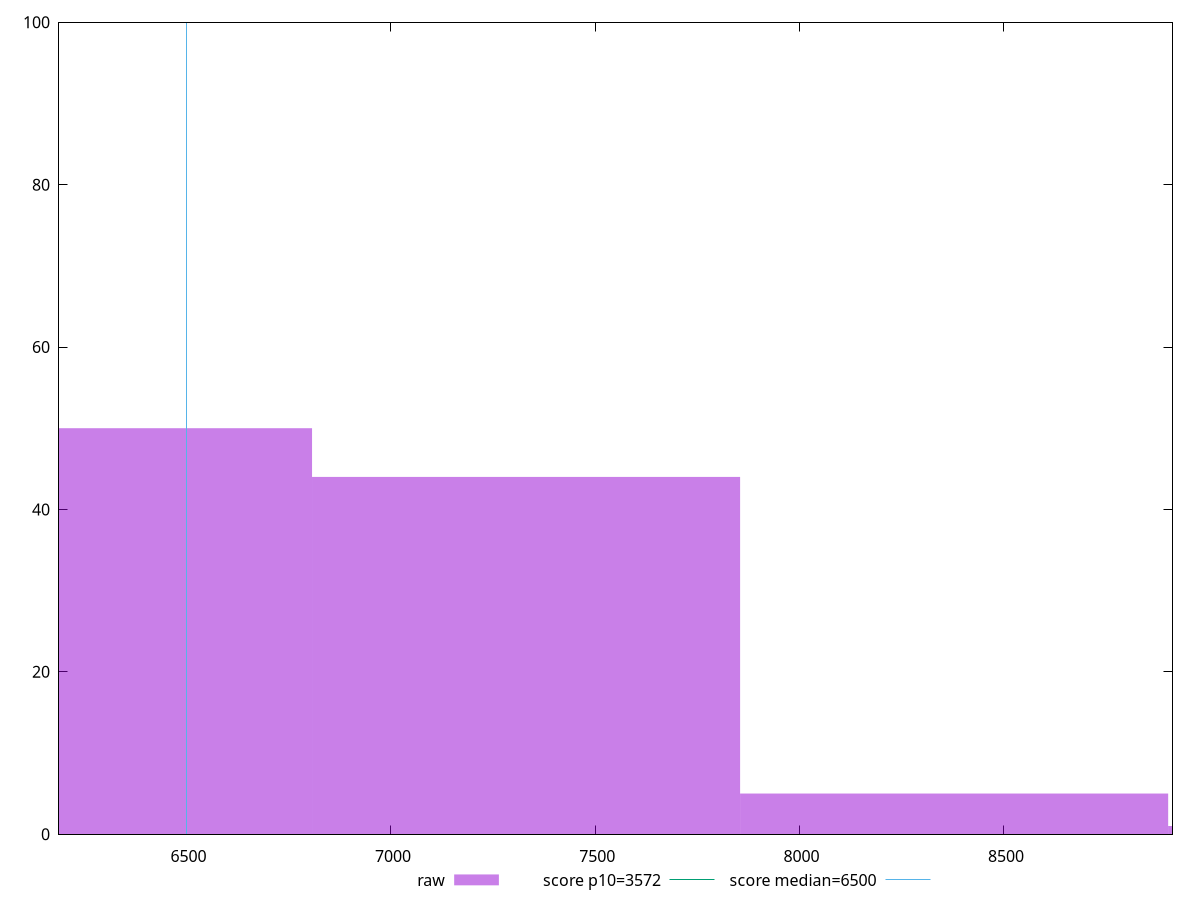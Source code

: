 reset

$raw <<EOF
7330.753538190091 44
6283.503032734364 50
8378.004043645818 5
9425.254549101546 1
EOF

set key outside below
set boxwidth 1047.2505054557273
set xrange [6188.057:8912.239]
set yrange [0:100]
set trange [0:100]
set style fill transparent solid 0.5 noborder

set parametric
set terminal svg size 640, 490 enhanced background rgb 'white'
set output "report_00013_2021-02-09T12-04-24.940Z/first-cpu-idle/samples/pages+cached+noadtech+nomedia/raw/histogram.svg"

plot $raw title "raw" with boxes, \
     3572,t title "score p10=3572", \
     6500,t title "score median=6500"

reset
